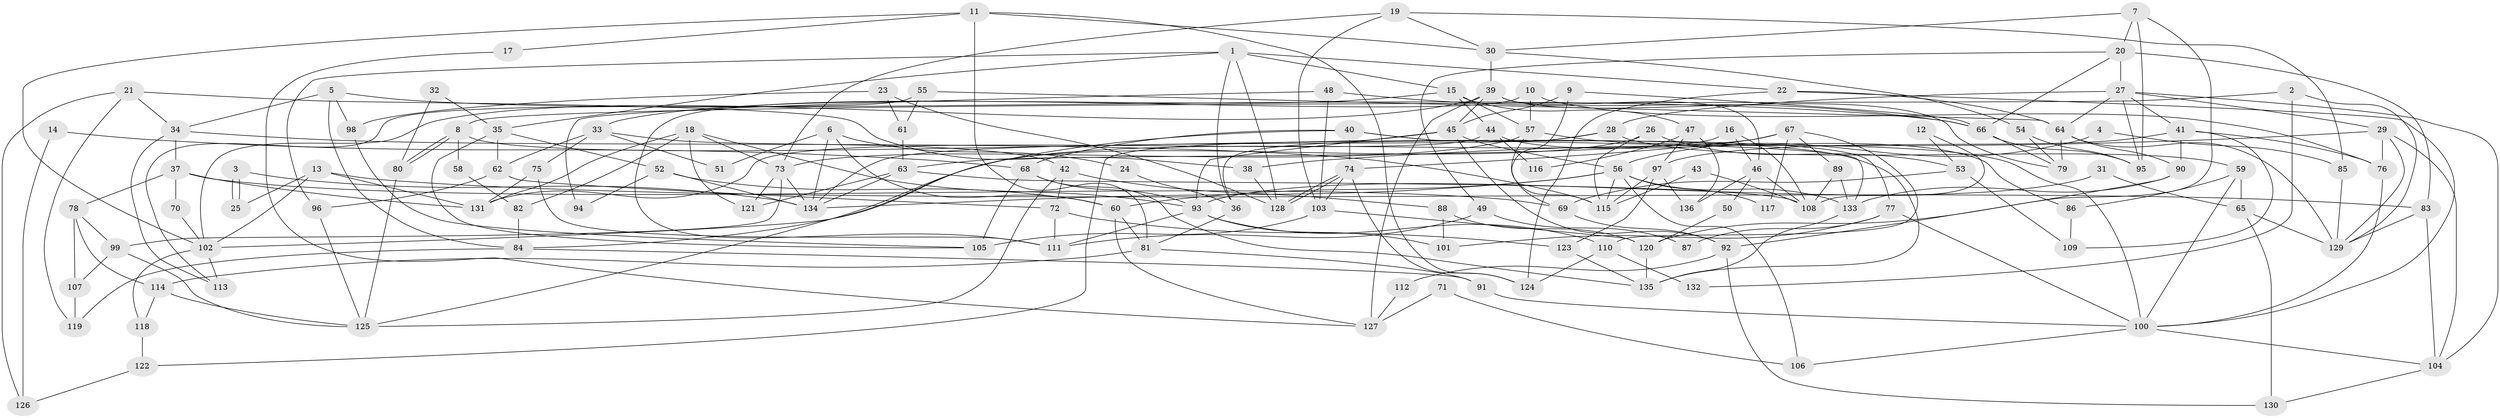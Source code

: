 // Generated by graph-tools (version 1.1) at 2025/15/03/09/25 04:15:01]
// undirected, 136 vertices, 272 edges
graph export_dot {
graph [start="1"]
  node [color=gray90,style=filled];
  1;
  2;
  3;
  4;
  5;
  6;
  7;
  8;
  9;
  10;
  11;
  12;
  13;
  14;
  15;
  16;
  17;
  18;
  19;
  20;
  21;
  22;
  23;
  24;
  25;
  26;
  27;
  28;
  29;
  30;
  31;
  32;
  33;
  34;
  35;
  36;
  37;
  38;
  39;
  40;
  41;
  42;
  43;
  44;
  45;
  46;
  47;
  48;
  49;
  50;
  51;
  52;
  53;
  54;
  55;
  56;
  57;
  58;
  59;
  60;
  61;
  62;
  63;
  64;
  65;
  66;
  67;
  68;
  69;
  70;
  71;
  72;
  73;
  74;
  75;
  76;
  77;
  78;
  79;
  80;
  81;
  82;
  83;
  84;
  85;
  86;
  87;
  88;
  89;
  90;
  91;
  92;
  93;
  94;
  95;
  96;
  97;
  98;
  99;
  100;
  101;
  102;
  103;
  104;
  105;
  106;
  107;
  108;
  109;
  110;
  111;
  112;
  113;
  114;
  115;
  116;
  117;
  118;
  119;
  120;
  121;
  122;
  123;
  124;
  125;
  126;
  127;
  128;
  129;
  130;
  131;
  132;
  133;
  134;
  135;
  136;
  1 -- 35;
  1 -- 36;
  1 -- 15;
  1 -- 22;
  1 -- 96;
  1 -- 128;
  2 -- 129;
  2 -- 8;
  2 -- 132;
  3 -- 134;
  3 -- 25;
  3 -- 25;
  4 -- 85;
  4 -- 56;
  5 -- 66;
  5 -- 34;
  5 -- 84;
  5 -- 98;
  6 -- 134;
  6 -- 60;
  6 -- 24;
  6 -- 51;
  7 -- 20;
  7 -- 120;
  7 -- 30;
  7 -- 95;
  8 -- 135;
  8 -- 80;
  8 -- 80;
  8 -- 58;
  9 -- 69;
  9 -- 45;
  9 -- 66;
  10 -- 57;
  10 -- 76;
  10 -- 111;
  11 -- 102;
  11 -- 124;
  11 -- 17;
  11 -- 30;
  11 -- 81;
  12 -- 108;
  12 -- 53;
  13 -- 83;
  13 -- 131;
  13 -- 25;
  13 -- 102;
  14 -- 68;
  14 -- 126;
  15 -- 47;
  15 -- 33;
  15 -- 44;
  15 -- 57;
  16 -- 108;
  16 -- 63;
  16 -- 46;
  17 -- 127;
  18 -- 73;
  18 -- 93;
  18 -- 82;
  18 -- 121;
  18 -- 131;
  19 -- 103;
  19 -- 30;
  19 -- 73;
  19 -- 85;
  20 -- 66;
  20 -- 27;
  20 -- 49;
  20 -- 83;
  21 -- 34;
  21 -- 38;
  21 -- 119;
  21 -- 126;
  22 -- 100;
  22 -- 64;
  22 -- 124;
  23 -- 128;
  23 -- 98;
  23 -- 61;
  24 -- 36;
  26 -- 115;
  26 -- 84;
  26 -- 53;
  27 -- 64;
  27 -- 95;
  27 -- 28;
  27 -- 29;
  27 -- 41;
  27 -- 104;
  28 -- 59;
  28 -- 36;
  28 -- 134;
  29 -- 104;
  29 -- 38;
  29 -- 76;
  29 -- 129;
  30 -- 39;
  30 -- 54;
  31 -- 93;
  31 -- 65;
  32 -- 35;
  32 -- 80;
  33 -- 75;
  33 -- 42;
  33 -- 51;
  33 -- 62;
  34 -- 115;
  34 -- 37;
  34 -- 113;
  35 -- 105;
  35 -- 62;
  35 -- 52;
  36 -- 81;
  37 -- 131;
  37 -- 78;
  37 -- 69;
  37 -- 70;
  38 -- 128;
  39 -- 45;
  39 -- 46;
  39 -- 79;
  39 -- 102;
  39 -- 127;
  40 -- 74;
  40 -- 68;
  40 -- 77;
  40 -- 125;
  40 -- 133;
  41 -- 76;
  41 -- 90;
  41 -- 97;
  41 -- 109;
  42 -- 125;
  42 -- 72;
  42 -- 88;
  43 -- 115;
  43 -- 108;
  44 -- 86;
  44 -- 116;
  44 -- 131;
  45 -- 56;
  45 -- 93;
  45 -- 92;
  45 -- 122;
  46 -- 50;
  46 -- 108;
  46 -- 136;
  47 -- 97;
  47 -- 136;
  47 -- 116;
  48 -- 103;
  48 -- 66;
  48 -- 94;
  49 -- 111;
  49 -- 87;
  50 -- 120;
  52 -- 134;
  52 -- 60;
  52 -- 94;
  53 -- 69;
  53 -- 109;
  54 -- 95;
  54 -- 79;
  55 -- 64;
  55 -- 113;
  55 -- 61;
  56 -- 133;
  56 -- 134;
  56 -- 60;
  56 -- 106;
  56 -- 115;
  56 -- 117;
  57 -- 73;
  57 -- 100;
  57 -- 115;
  58 -- 82;
  59 -- 65;
  59 -- 100;
  59 -- 86;
  60 -- 81;
  60 -- 127;
  61 -- 63;
  62 -- 96;
  62 -- 72;
  63 -- 121;
  63 -- 108;
  63 -- 134;
  64 -- 79;
  64 -- 90;
  64 -- 129;
  65 -- 129;
  65 -- 130;
  66 -- 79;
  66 -- 95;
  67 -- 102;
  67 -- 89;
  67 -- 74;
  67 -- 110;
  67 -- 117;
  68 -- 93;
  68 -- 135;
  68 -- 105;
  69 -- 92;
  70 -- 102;
  71 -- 127;
  71 -- 106;
  72 -- 111;
  72 -- 123;
  73 -- 134;
  73 -- 99;
  73 -- 121;
  74 -- 128;
  74 -- 128;
  74 -- 103;
  74 -- 124;
  75 -- 111;
  75 -- 131;
  76 -- 100;
  77 -- 100;
  77 -- 87;
  77 -- 101;
  78 -- 114;
  78 -- 107;
  78 -- 99;
  80 -- 125;
  81 -- 91;
  81 -- 114;
  82 -- 84;
  83 -- 129;
  83 -- 104;
  84 -- 91;
  84 -- 119;
  85 -- 129;
  86 -- 109;
  88 -- 101;
  88 -- 120;
  89 -- 108;
  89 -- 133;
  90 -- 92;
  90 -- 133;
  91 -- 100;
  92 -- 112;
  92 -- 130;
  93 -- 111;
  93 -- 110;
  93 -- 101;
  96 -- 125;
  97 -- 115;
  97 -- 123;
  97 -- 136;
  98 -- 105;
  99 -- 107;
  99 -- 125;
  100 -- 104;
  100 -- 106;
  102 -- 113;
  102 -- 118;
  103 -- 120;
  103 -- 105;
  104 -- 130;
  107 -- 119;
  110 -- 124;
  110 -- 132;
  112 -- 127;
  114 -- 125;
  114 -- 118;
  118 -- 122;
  120 -- 135;
  122 -- 126;
  123 -- 135;
  133 -- 135;
}
